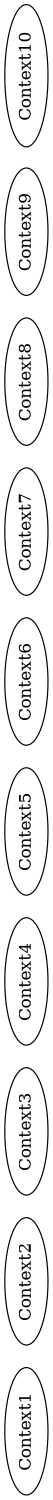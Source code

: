 digraph G { 
  graph[rotate="90"]; 
 graph[size ="10,20"]; 
 Context1 
Context2 
Context3 
Context4 
Context5 
Context6 
Context7 
Context8 
Context9 
Context10 
} 
 